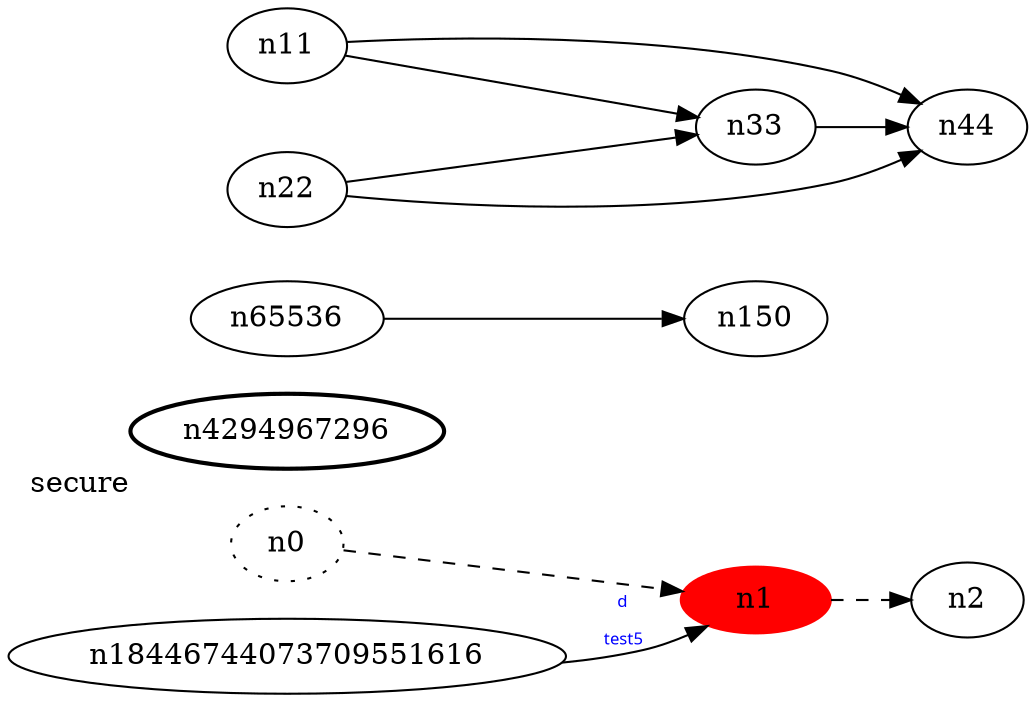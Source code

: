 digraph test5 {
	rankdir=LR;
	fontcolor=blue; /* c18446744073709551615; c129; c0 -- c1 */
	n0 [style=dotted, fillcolor="#123456"]; // c-1; c3; c2 -- c256
	n1 [height=0, width=1, color=red, style=filled];
	n4294967296 [style=bold, xlabel="secure"];
	n0 -> n1 -> n2[style=dashed];
	n18446744073709551616 -> n1 [fontname="comic sans", label="d\n\l\G", fontcolor=blue, fontsize=8];
	n65536 -> n150;
	n11 -> n33;
	n11 -> n44;
	n22 -> n33;
	n22 -> n44;
	n33 -> n44;
}
